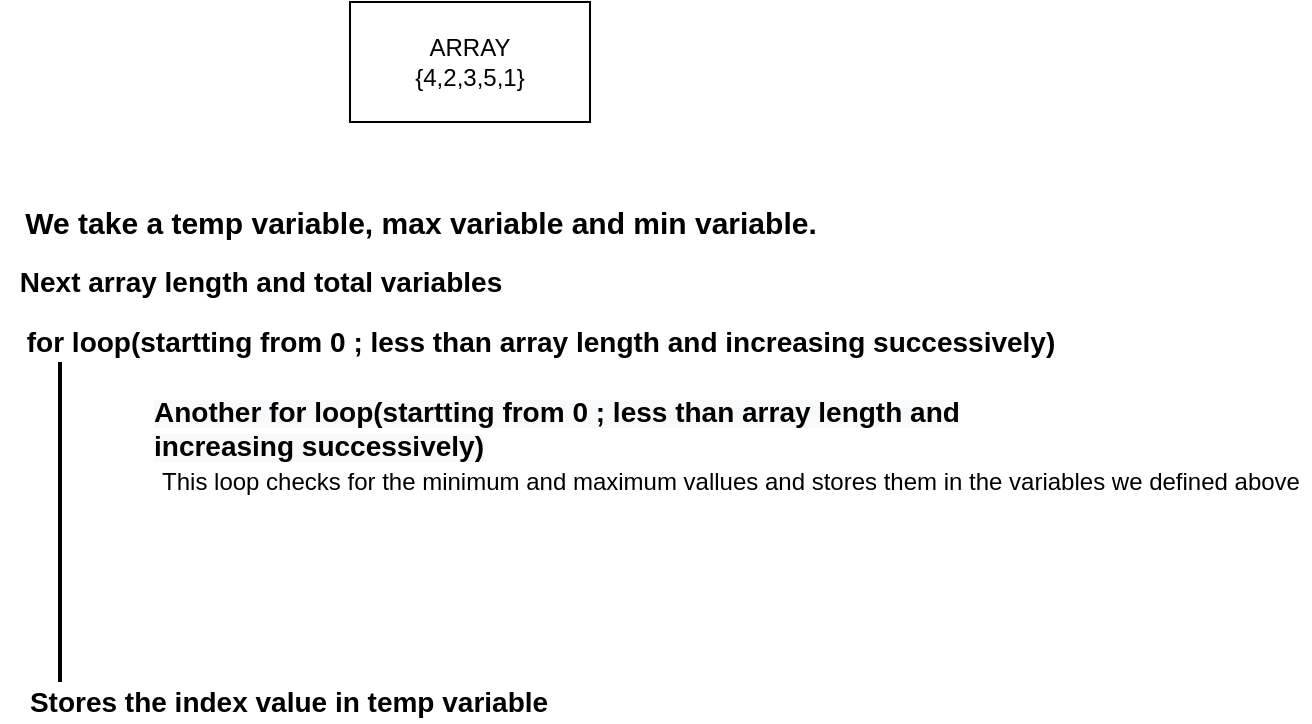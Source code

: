 <mxfile version="14.3.1" type="github">
  <diagram id="8TOZ0ANMqXuZlfHcByU6" name="Page-1">
    <mxGraphModel dx="942" dy="582" grid="1" gridSize="10" guides="1" tooltips="1" connect="1" arrows="1" fold="1" page="1" pageScale="1" pageWidth="827" pageHeight="1169" math="0" shadow="0">
      <root>
        <mxCell id="0" />
        <mxCell id="1" parent="0" />
        <mxCell id="tQD5B4Otmv4WHuCxdzGK-1" value="ARRAY&lt;br&gt;{4,2,3,5,1}" style="rounded=0;whiteSpace=wrap;html=1;" vertex="1" parent="1">
          <mxGeometry x="310" y="20" width="120" height="60" as="geometry" />
        </mxCell>
        <mxCell id="tQD5B4Otmv4WHuCxdzGK-2" value="&lt;b&gt;&lt;font style=&quot;font-size: 15px&quot;&gt;We take a temp variable, max variable and min variable.&lt;/font&gt;&lt;/b&gt;" style="text;html=1;align=center;verticalAlign=middle;resizable=0;points=[];autosize=1;" vertex="1" parent="1">
          <mxGeometry x="140" y="120" width="410" height="20" as="geometry" />
        </mxCell>
        <mxCell id="tQD5B4Otmv4WHuCxdzGK-3" value="&lt;font style=&quot;font-size: 14px&quot;&gt;&lt;b&gt;Next array length and total variables&lt;/b&gt;&lt;/font&gt;" style="text;html=1;align=center;verticalAlign=middle;resizable=0;points=[];autosize=1;" vertex="1" parent="1">
          <mxGeometry x="135" y="150" width="260" height="20" as="geometry" />
        </mxCell>
        <mxCell id="tQD5B4Otmv4WHuCxdzGK-4" value="&lt;font size=&quot;1&quot;&gt;&lt;b style=&quot;font-size: 14px&quot;&gt;for loop(startting from 0 ; less than array length and increasing successively)&lt;/b&gt;&lt;/font&gt;" style="text;html=1;align=center;verticalAlign=middle;resizable=0;points=[];autosize=1;" vertex="1" parent="1">
          <mxGeometry x="140" y="180" width="530" height="20" as="geometry" />
        </mxCell>
        <mxCell id="tQD5B4Otmv4WHuCxdzGK-6" value="This loop checks for the minimum and maximum vallues and stores them in the variables we defined above" style="text;html=1;align=center;verticalAlign=middle;resizable=0;points=[];autosize=1;" vertex="1" parent="1">
          <mxGeometry x="210" y="250" width="580" height="20" as="geometry" />
        </mxCell>
        <mxCell id="tQD5B4Otmv4WHuCxdzGK-5" value="&lt;span style=&quot;color: rgb(0 , 0 , 0) ; font-family: &amp;#34;helvetica&amp;#34; ; font-style: normal ; letter-spacing: normal ; text-align: center ; text-indent: 0px ; text-transform: none ; word-spacing: 0px ; background-color: rgb(248 , 249 , 250) ; display: inline ; float: none&quot;&gt;&lt;font size=&quot;1&quot;&gt;&lt;b style=&quot;font-size: 14px&quot;&gt;Another for loop(startting from 0 ; less than array length and increasing successively)&lt;/b&gt;&lt;/font&gt;&lt;/span&gt;" style="text;whiteSpace=wrap;html=1;" vertex="1" parent="1">
          <mxGeometry x="210" y="210" width="430" height="30" as="geometry" />
        </mxCell>
        <mxCell id="tQD5B4Otmv4WHuCxdzGK-12" value="" style="shape=flexArrow;endArrow=classic;html=1;" edge="1" parent="1" target="tQD5B4Otmv4WHuCxdzGK-5">
          <mxGeometry width="50" height="50" relative="1" as="geometry">
            <mxPoint x="360" y="240" as="sourcePoint" />
            <mxPoint x="410" y="190" as="targetPoint" />
            <Array as="points" />
          </mxGeometry>
        </mxCell>
        <mxCell id="tQD5B4Otmv4WHuCxdzGK-16" value="" style="line;strokeWidth=2;direction=south;html=1;" vertex="1" parent="1">
          <mxGeometry x="160" y="200" width="10" height="160" as="geometry" />
        </mxCell>
        <mxCell id="tQD5B4Otmv4WHuCxdzGK-17" value="&lt;font style=&quot;font-size: 14px&quot;&gt;&lt;b&gt;Stores the index value in temp variable&lt;/b&gt;&lt;/font&gt;" style="text;html=1;align=center;verticalAlign=middle;resizable=0;points=[];autosize=1;" vertex="1" parent="1">
          <mxGeometry x="144" y="360" width="270" height="20" as="geometry" />
        </mxCell>
      </root>
    </mxGraphModel>
  </diagram>
</mxfile>
